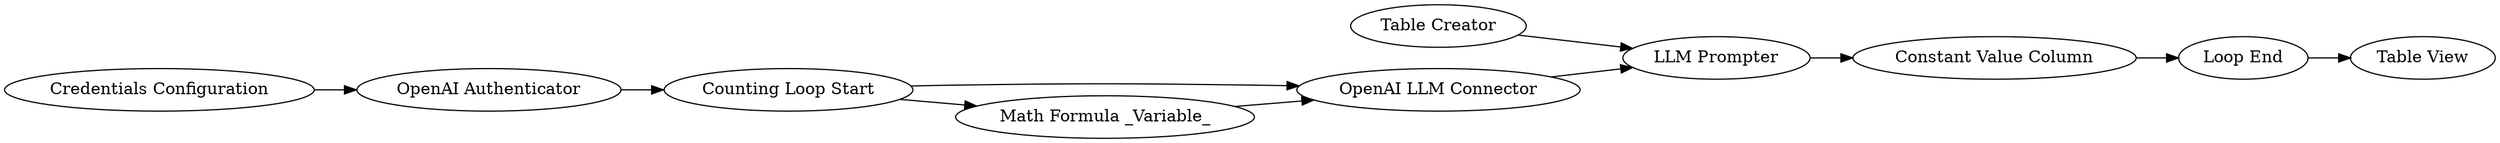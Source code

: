 digraph {
	103 -> 104
	126 -> 102
	125 -> 83
	102 -> 127
	101 -> 103
	83 -> 101
	93 -> 104
	101 -> 105
	105 -> 103
	104 -> 126
	103 [label="OpenAI LLM Connector"]
	126 [label="Constant Value Column"]
	104 [label="LLM Prompter"]
	102 [label="Loop End"]
	125 [label="Credentials Configuration"]
	127 [label="Table View"]
	101 [label="Counting Loop Start"]
	93 [label="Table Creator"]
	105 [label="Math Formula _Variable_"]
	83 [label="OpenAI Authenticator"]
	rankdir=LR
}
